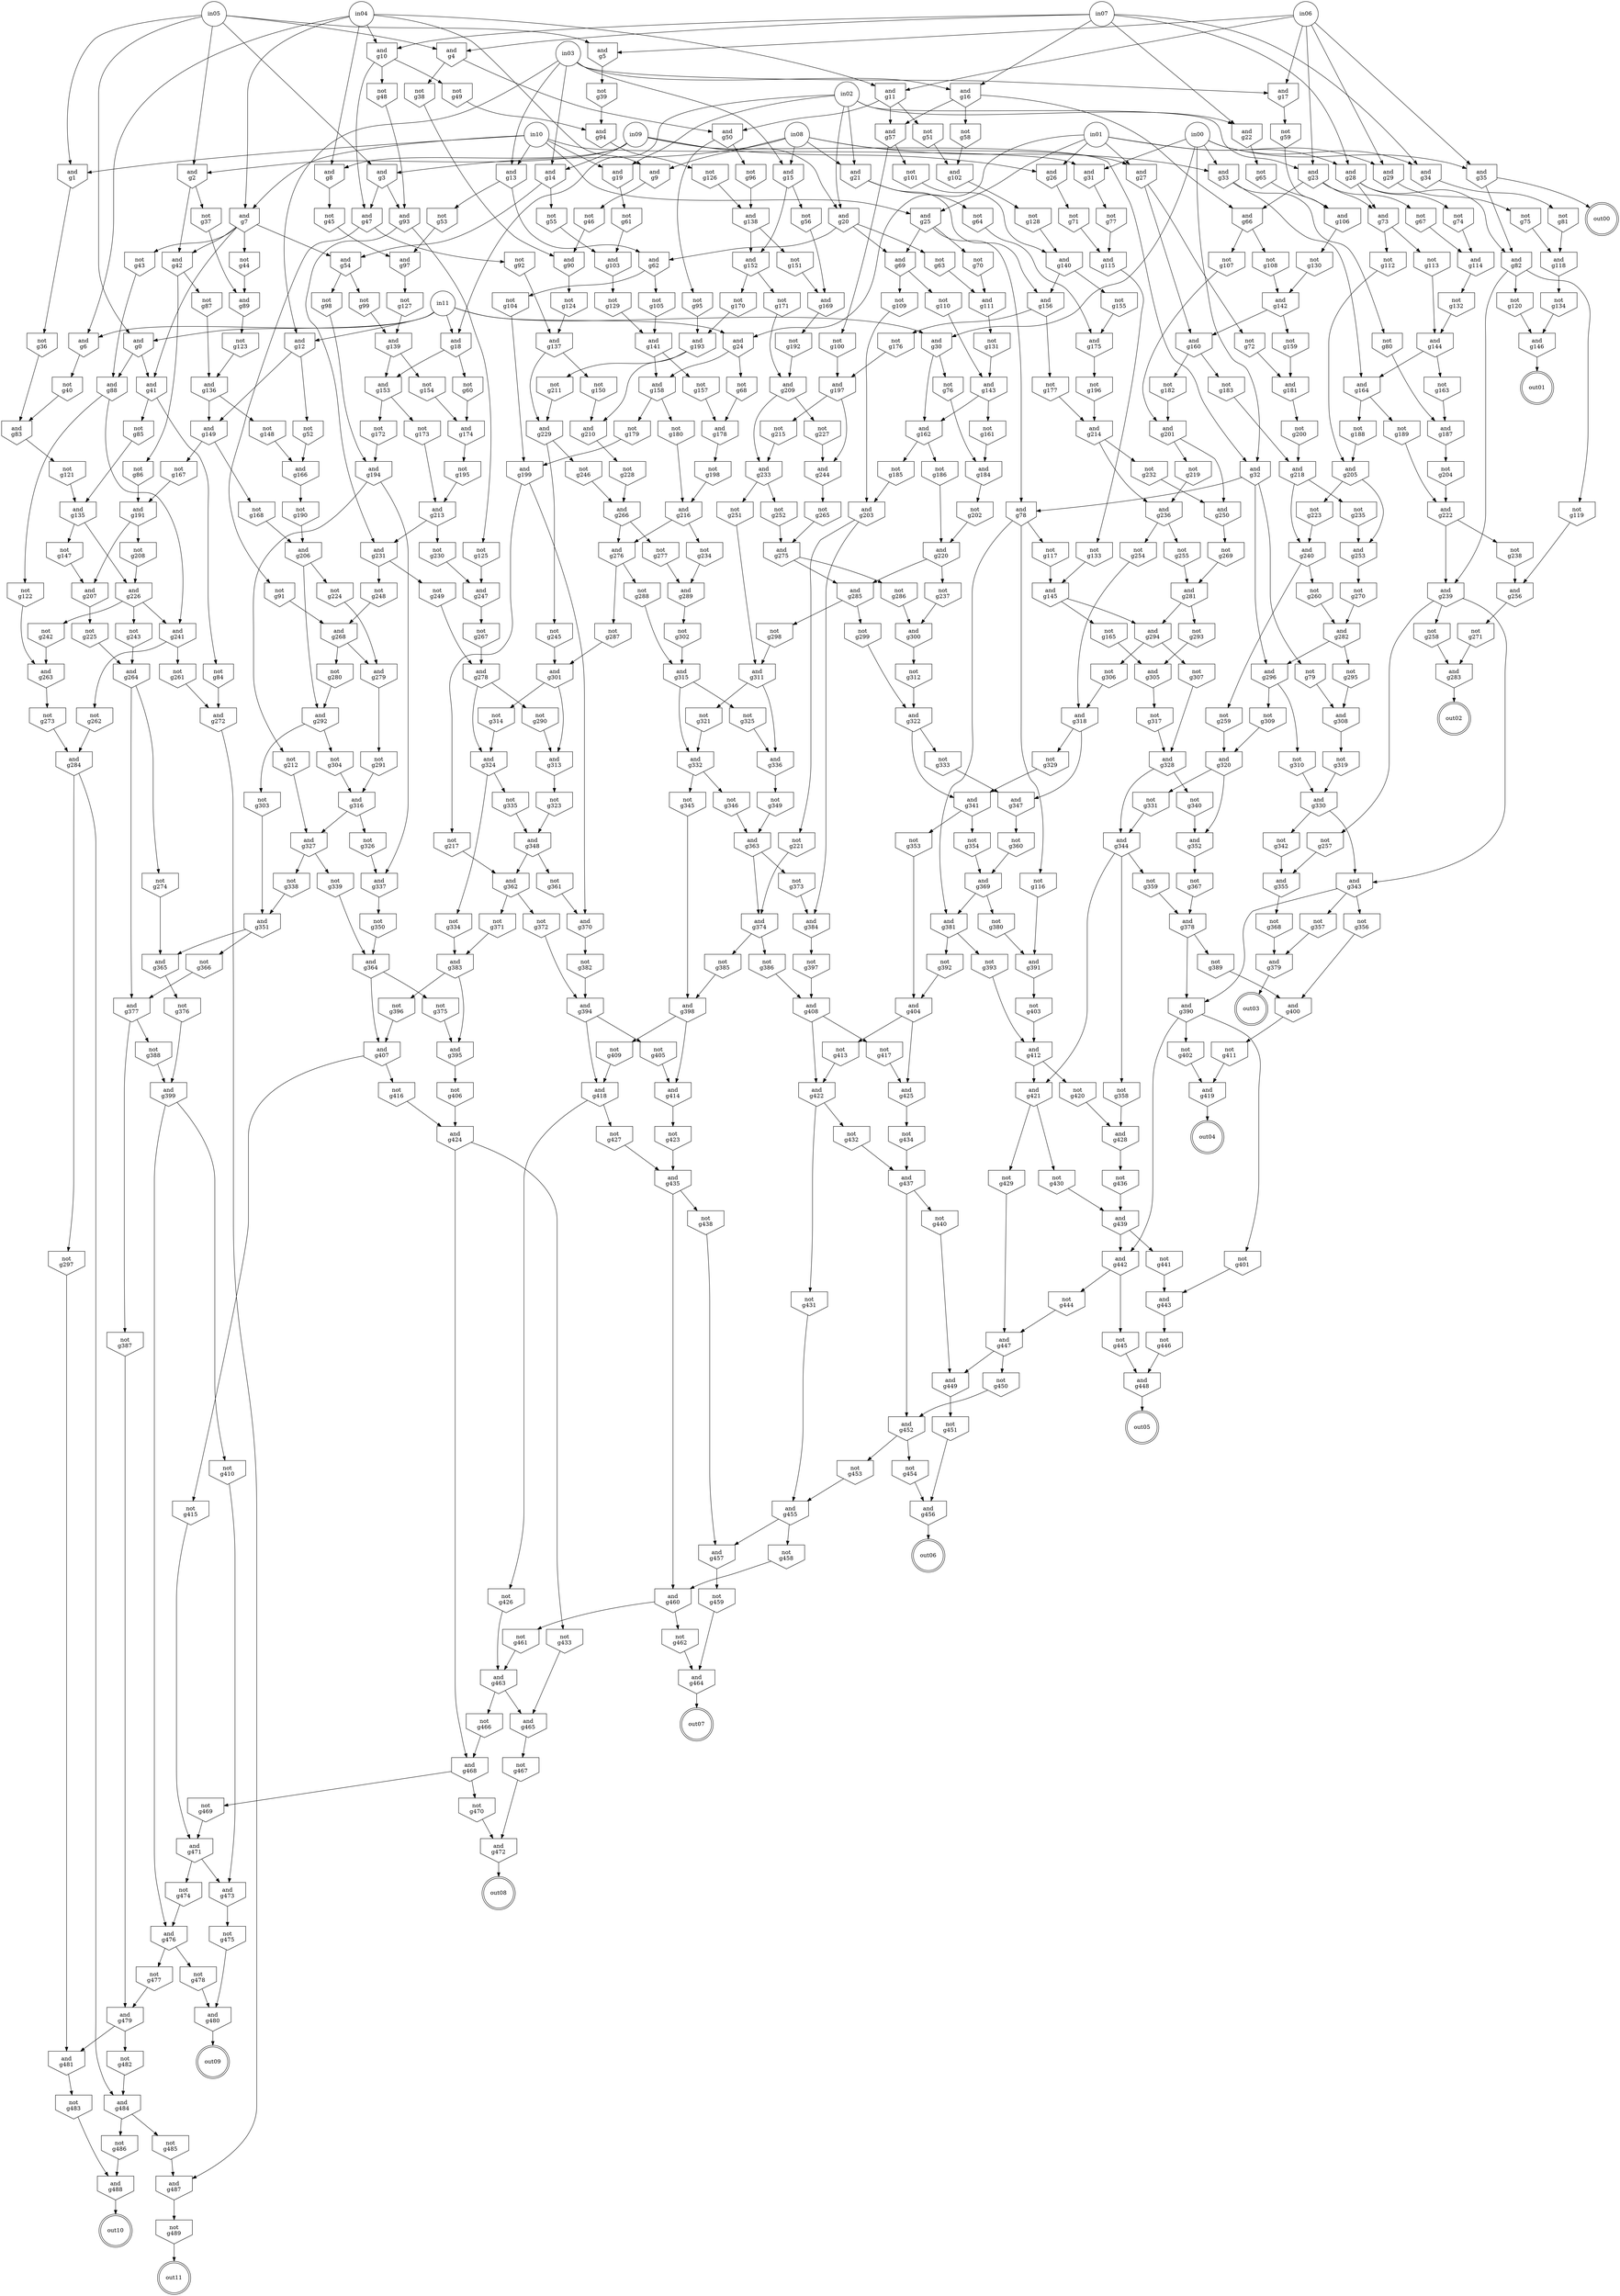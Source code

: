 strict digraph "" {
in11 [label="in11", shape=circle];
in10 [label="in10", shape=circle];
in09 [label="in09", shape=circle];
in08 [label="in08", shape=circle];
in07 [label="in07", shape=circle];
in06 [label="in06", shape=circle];
in05 [label="in05", shape=circle];
in04 [label="in04", shape=circle];
in03 [label="in03", shape=circle];
in02 [label="in02", shape=circle];
in01 [label="in01", shape=circle];
in00 [label="in00", shape=circle];
g0 [label="and\ng0", shape=invhouse];
g1 [label="and\ng1", shape=invhouse];
g2 [label="and\ng2", shape=invhouse];
g3 [label="and\ng3", shape=invhouse];
g4 [label="and\ng4", shape=invhouse];
g5 [label="and\ng5", shape=invhouse];
g6 [label="and\ng6", shape=invhouse];
g7 [label="and\ng7", shape=invhouse];
g8 [label="and\ng8", shape=invhouse];
g9 [label="and\ng9", shape=invhouse];
g10 [label="and\ng10", shape=invhouse];
g11 [label="and\ng11", shape=invhouse];
g12 [label="and\ng12", shape=invhouse];
g13 [label="and\ng13", shape=invhouse];
g14 [label="and\ng14", shape=invhouse];
g15 [label="and\ng15", shape=invhouse];
g16 [label="and\ng16", shape=invhouse];
g17 [label="and\ng17", shape=invhouse];
g18 [label="and\ng18", shape=invhouse];
g19 [label="and\ng19", shape=invhouse];
g20 [label="and\ng20", shape=invhouse];
g21 [label="and\ng21", shape=invhouse];
g22 [label="and\ng22", shape=invhouse];
g23 [label="and\ng23", shape=invhouse];
g24 [label="and\ng24", shape=invhouse];
g25 [label="and\ng25", shape=invhouse];
g26 [label="and\ng26", shape=invhouse];
g27 [label="and\ng27", shape=invhouse];
g28 [label="and\ng28", shape=invhouse];
g29 [label="and\ng29", shape=invhouse];
g30 [label="and\ng30", shape=invhouse];
g31 [label="and\ng31", shape=invhouse];
g32 [label="and\ng32", shape=invhouse];
g33 [label="and\ng33", shape=invhouse];
g34 [label="and\ng34", shape=invhouse];
g35 [label="and\ng35", shape=invhouse];
g36 [label="not\ng36", shape=invhouse];
g37 [label="not\ng37", shape=invhouse];
g38 [label="not\ng38", shape=invhouse];
g39 [label="not\ng39", shape=invhouse];
g40 [label="not\ng40", shape=invhouse];
g41 [label="and\ng41", shape=invhouse];
g42 [label="and\ng42", shape=invhouse];
g43 [label="not\ng43", shape=invhouse];
g44 [label="not\ng44", shape=invhouse];
g45 [label="not\ng45", shape=invhouse];
g46 [label="not\ng46", shape=invhouse];
g47 [label="and\ng47", shape=invhouse];
g48 [label="not\ng48", shape=invhouse];
g49 [label="not\ng49", shape=invhouse];
g50 [label="and\ng50", shape=invhouse];
g51 [label="not\ng51", shape=invhouse];
g52 [label="not\ng52", shape=invhouse];
g53 [label="not\ng53", shape=invhouse];
g54 [label="and\ng54", shape=invhouse];
g55 [label="not\ng55", shape=invhouse];
g56 [label="not\ng56", shape=invhouse];
g57 [label="and\ng57", shape=invhouse];
g58 [label="not\ng58", shape=invhouse];
g59 [label="not\ng59", shape=invhouse];
g60 [label="not\ng60", shape=invhouse];
g61 [label="not\ng61", shape=invhouse];
g62 [label="and\ng62", shape=invhouse];
g63 [label="not\ng63", shape=invhouse];
g64 [label="not\ng64", shape=invhouse];
g65 [label="not\ng65", shape=invhouse];
g66 [label="and\ng66", shape=invhouse];
g67 [label="not\ng67", shape=invhouse];
g68 [label="not\ng68", shape=invhouse];
g69 [label="and\ng69", shape=invhouse];
g70 [label="not\ng70", shape=invhouse];
g71 [label="not\ng71", shape=invhouse];
g72 [label="not\ng72", shape=invhouse];
g73 [label="and\ng73", shape=invhouse];
g74 [label="not\ng74", shape=invhouse];
g75 [label="not\ng75", shape=invhouse];
g76 [label="not\ng76", shape=invhouse];
g77 [label="not\ng77", shape=invhouse];
g78 [label="and\ng78", shape=invhouse];
g79 [label="not\ng79", shape=invhouse];
g80 [label="not\ng80", shape=invhouse];
g81 [label="not\ng81", shape=invhouse];
g82 [label="and\ng82", shape=invhouse];
out00 [label="out00", shape=doublecircle];
g83 [label="and\ng83", shape=invhouse];
g84 [label="not\ng84", shape=invhouse];
g85 [label="not\ng85", shape=invhouse];
g86 [label="not\ng86", shape=invhouse];
g87 [label="not\ng87", shape=invhouse];
g88 [label="and\ng88", shape=invhouse];
g89 [label="and\ng89", shape=invhouse];
g90 [label="and\ng90", shape=invhouse];
g91 [label="not\ng91", shape=invhouse];
g92 [label="not\ng92", shape=invhouse];
g93 [label="and\ng93", shape=invhouse];
g94 [label="and\ng94", shape=invhouse];
g95 [label="not\ng95", shape=invhouse];
g96 [label="not\ng96", shape=invhouse];
g97 [label="and\ng97", shape=invhouse];
g98 [label="not\ng98", shape=invhouse];
g99 [label="not\ng99", shape=invhouse];
g100 [label="not\ng100", shape=invhouse];
g101 [label="not\ng101", shape=invhouse];
g102 [label="and\ng102", shape=invhouse];
g103 [label="and\ng103", shape=invhouse];
g104 [label="not\ng104", shape=invhouse];
g105 [label="not\ng105", shape=invhouse];
g106 [label="and\ng106", shape=invhouse];
g107 [label="not\ng107", shape=invhouse];
g108 [label="not\ng108", shape=invhouse];
g109 [label="not\ng109", shape=invhouse];
g110 [label="not\ng110", shape=invhouse];
g111 [label="and\ng111", shape=invhouse];
g112 [label="not\ng112", shape=invhouse];
g113 [label="not\ng113", shape=invhouse];
g114 [label="and\ng114", shape=invhouse];
g115 [label="and\ng115", shape=invhouse];
g116 [label="not\ng116", shape=invhouse];
g117 [label="not\ng117", shape=invhouse];
g118 [label="and\ng118", shape=invhouse];
g119 [label="not\ng119", shape=invhouse];
g120 [label="not\ng120", shape=invhouse];
g121 [label="not\ng121", shape=invhouse];
g122 [label="not\ng122", shape=invhouse];
g123 [label="not\ng123", shape=invhouse];
g124 [label="not\ng124", shape=invhouse];
g125 [label="not\ng125", shape=invhouse];
g126 [label="not\ng126", shape=invhouse];
g127 [label="not\ng127", shape=invhouse];
g128 [label="not\ng128", shape=invhouse];
g129 [label="not\ng129", shape=invhouse];
g130 [label="not\ng130", shape=invhouse];
g131 [label="not\ng131", shape=invhouse];
g132 [label="not\ng132", shape=invhouse];
g133 [label="not\ng133", shape=invhouse];
g134 [label="not\ng134", shape=invhouse];
g135 [label="and\ng135", shape=invhouse];
g136 [label="and\ng136", shape=invhouse];
g137 [label="and\ng137", shape=invhouse];
g138 [label="and\ng138", shape=invhouse];
g139 [label="and\ng139", shape=invhouse];
g140 [label="and\ng140", shape=invhouse];
g141 [label="and\ng141", shape=invhouse];
g142 [label="and\ng142", shape=invhouse];
g143 [label="and\ng143", shape=invhouse];
g144 [label="and\ng144", shape=invhouse];
g145 [label="and\ng145", shape=invhouse];
g146 [label="and\ng146", shape=invhouse];
g147 [label="not\ng147", shape=invhouse];
g148 [label="not\ng148", shape=invhouse];
g149 [label="and\ng149", shape=invhouse];
g150 [label="not\ng150", shape=invhouse];
g151 [label="not\ng151", shape=invhouse];
g152 [label="and\ng152", shape=invhouse];
g153 [label="and\ng153", shape=invhouse];
g154 [label="not\ng154", shape=invhouse];
g155 [label="not\ng155", shape=invhouse];
g156 [label="and\ng156", shape=invhouse];
g157 [label="not\ng157", shape=invhouse];
g158 [label="and\ng158", shape=invhouse];
g159 [label="not\ng159", shape=invhouse];
g160 [label="and\ng160", shape=invhouse];
g161 [label="not\ng161", shape=invhouse];
g162 [label="and\ng162", shape=invhouse];
g163 [label="not\ng163", shape=invhouse];
g164 [label="and\ng164", shape=invhouse];
g165 [label="not\ng165", shape=invhouse];
out01 [label="out01", shape=doublecircle];
g166 [label="and\ng166", shape=invhouse];
g167 [label="not\ng167", shape=invhouse];
g168 [label="not\ng168", shape=invhouse];
g169 [label="and\ng169", shape=invhouse];
g170 [label="not\ng170", shape=invhouse];
g171 [label="not\ng171", shape=invhouse];
g172 [label="not\ng172", shape=invhouse];
g173 [label="not\ng173", shape=invhouse];
g174 [label="and\ng174", shape=invhouse];
g175 [label="and\ng175", shape=invhouse];
g176 [label="not\ng176", shape=invhouse];
g177 [label="not\ng177", shape=invhouse];
g178 [label="and\ng178", shape=invhouse];
g179 [label="not\ng179", shape=invhouse];
g180 [label="not\ng180", shape=invhouse];
g181 [label="and\ng181", shape=invhouse];
g182 [label="not\ng182", shape=invhouse];
g183 [label="not\ng183", shape=invhouse];
g184 [label="and\ng184", shape=invhouse];
g185 [label="not\ng185", shape=invhouse];
g186 [label="not\ng186", shape=invhouse];
g187 [label="and\ng187", shape=invhouse];
g188 [label="not\ng188", shape=invhouse];
g189 [label="not\ng189", shape=invhouse];
g190 [label="not\ng190", shape=invhouse];
g191 [label="and\ng191", shape=invhouse];
g192 [label="not\ng192", shape=invhouse];
g193 [label="and\ng193", shape=invhouse];
g194 [label="and\ng194", shape=invhouse];
g195 [label="not\ng195", shape=invhouse];
g196 [label="not\ng196", shape=invhouse];
g197 [label="and\ng197", shape=invhouse];
g198 [label="not\ng198", shape=invhouse];
g199 [label="and\ng199", shape=invhouse];
g200 [label="not\ng200", shape=invhouse];
g201 [label="and\ng201", shape=invhouse];
g202 [label="not\ng202", shape=invhouse];
g203 [label="and\ng203", shape=invhouse];
g204 [label="not\ng204", shape=invhouse];
g205 [label="and\ng205", shape=invhouse];
g206 [label="and\ng206", shape=invhouse];
g207 [label="and\ng207", shape=invhouse];
g208 [label="not\ng208", shape=invhouse];
g209 [label="and\ng209", shape=invhouse];
g210 [label="and\ng210", shape=invhouse];
g211 [label="not\ng211", shape=invhouse];
g212 [label="not\ng212", shape=invhouse];
g213 [label="and\ng213", shape=invhouse];
g214 [label="and\ng214", shape=invhouse];
g215 [label="not\ng215", shape=invhouse];
g216 [label="and\ng216", shape=invhouse];
g217 [label="not\ng217", shape=invhouse];
g218 [label="and\ng218", shape=invhouse];
g219 [label="not\ng219", shape=invhouse];
g220 [label="and\ng220", shape=invhouse];
g221 [label="not\ng221", shape=invhouse];
g222 [label="and\ng222", shape=invhouse];
g223 [label="not\ng223", shape=invhouse];
g224 [label="not\ng224", shape=invhouse];
g225 [label="not\ng225", shape=invhouse];
g226 [label="and\ng226", shape=invhouse];
g227 [label="not\ng227", shape=invhouse];
g228 [label="not\ng228", shape=invhouse];
g229 [label="and\ng229", shape=invhouse];
g230 [label="not\ng230", shape=invhouse];
g231 [label="and\ng231", shape=invhouse];
g232 [label="not\ng232", shape=invhouse];
g233 [label="and\ng233", shape=invhouse];
g234 [label="not\ng234", shape=invhouse];
g235 [label="not\ng235", shape=invhouse];
g236 [label="and\ng236", shape=invhouse];
g237 [label="not\ng237", shape=invhouse];
g238 [label="not\ng238", shape=invhouse];
g239 [label="and\ng239", shape=invhouse];
g240 [label="and\ng240", shape=invhouse];
g241 [label="and\ng241", shape=invhouse];
g242 [label="not\ng242", shape=invhouse];
g243 [label="not\ng243", shape=invhouse];
g244 [label="and\ng244", shape=invhouse];
g245 [label="not\ng245", shape=invhouse];
g246 [label="not\ng246", shape=invhouse];
g247 [label="and\ng247", shape=invhouse];
g248 [label="not\ng248", shape=invhouse];
g249 [label="not\ng249", shape=invhouse];
g250 [label="and\ng250", shape=invhouse];
g251 [label="not\ng251", shape=invhouse];
g252 [label="not\ng252", shape=invhouse];
g253 [label="and\ng253", shape=invhouse];
g254 [label="not\ng254", shape=invhouse];
g255 [label="not\ng255", shape=invhouse];
g256 [label="and\ng256", shape=invhouse];
g257 [label="not\ng257", shape=invhouse];
g258 [label="not\ng258", shape=invhouse];
g259 [label="not\ng259", shape=invhouse];
g260 [label="not\ng260", shape=invhouse];
g261 [label="not\ng261", shape=invhouse];
g262 [label="not\ng262", shape=invhouse];
g263 [label="and\ng263", shape=invhouse];
g264 [label="and\ng264", shape=invhouse];
g265 [label="not\ng265", shape=invhouse];
g266 [label="and\ng266", shape=invhouse];
g267 [label="not\ng267", shape=invhouse];
g268 [label="and\ng268", shape=invhouse];
g269 [label="not\ng269", shape=invhouse];
g270 [label="not\ng270", shape=invhouse];
g271 [label="not\ng271", shape=invhouse];
g272 [label="and\ng272", shape=invhouse];
g273 [label="not\ng273", shape=invhouse];
g274 [label="not\ng274", shape=invhouse];
g275 [label="and\ng275", shape=invhouse];
g276 [label="and\ng276", shape=invhouse];
g277 [label="not\ng277", shape=invhouse];
g278 [label="and\ng278", shape=invhouse];
g279 [label="and\ng279", shape=invhouse];
g280 [label="not\ng280", shape=invhouse];
g281 [label="and\ng281", shape=invhouse];
g282 [label="and\ng282", shape=invhouse];
g283 [label="and\ng283", shape=invhouse];
g284 [label="and\ng284", shape=invhouse];
g285 [label="and\ng285", shape=invhouse];
g286 [label="not\ng286", shape=invhouse];
g287 [label="not\ng287", shape=invhouse];
g288 [label="not\ng288", shape=invhouse];
g289 [label="and\ng289", shape=invhouse];
g290 [label="not\ng290", shape=invhouse];
g291 [label="not\ng291", shape=invhouse];
g292 [label="and\ng292", shape=invhouse];
g293 [label="not\ng293", shape=invhouse];
g294 [label="and\ng294", shape=invhouse];
g295 [label="not\ng295", shape=invhouse];
g296 [label="and\ng296", shape=invhouse];
out02 [label="out02", shape=doublecircle];
g297 [label="not\ng297", shape=invhouse];
g298 [label="not\ng298", shape=invhouse];
g299 [label="not\ng299", shape=invhouse];
g300 [label="and\ng300", shape=invhouse];
g301 [label="and\ng301", shape=invhouse];
g302 [label="not\ng302", shape=invhouse];
g303 [label="not\ng303", shape=invhouse];
g304 [label="not\ng304", shape=invhouse];
g305 [label="and\ng305", shape=invhouse];
g306 [label="not\ng306", shape=invhouse];
g307 [label="not\ng307", shape=invhouse];
g308 [label="and\ng308", shape=invhouse];
g309 [label="not\ng309", shape=invhouse];
g310 [label="not\ng310", shape=invhouse];
g311 [label="and\ng311", shape=invhouse];
g312 [label="not\ng312", shape=invhouse];
g313 [label="and\ng313", shape=invhouse];
g314 [label="not\ng314", shape=invhouse];
g315 [label="and\ng315", shape=invhouse];
g316 [label="and\ng316", shape=invhouse];
g317 [label="not\ng317", shape=invhouse];
g318 [label="and\ng318", shape=invhouse];
g319 [label="not\ng319", shape=invhouse];
g320 [label="and\ng320", shape=invhouse];
g321 [label="not\ng321", shape=invhouse];
g322 [label="and\ng322", shape=invhouse];
g323 [label="not\ng323", shape=invhouse];
g324 [label="and\ng324", shape=invhouse];
g325 [label="not\ng325", shape=invhouse];
g326 [label="not\ng326", shape=invhouse];
g327 [label="and\ng327", shape=invhouse];
g328 [label="and\ng328", shape=invhouse];
g329 [label="not\ng329", shape=invhouse];
g330 [label="and\ng330", shape=invhouse];
g331 [label="not\ng331", shape=invhouse];
g332 [label="and\ng332", shape=invhouse];
g333 [label="not\ng333", shape=invhouse];
g334 [label="not\ng334", shape=invhouse];
g335 [label="not\ng335", shape=invhouse];
g336 [label="and\ng336", shape=invhouse];
g337 [label="and\ng337", shape=invhouse];
g338 [label="not\ng338", shape=invhouse];
g339 [label="not\ng339", shape=invhouse];
g340 [label="not\ng340", shape=invhouse];
g341 [label="and\ng341", shape=invhouse];
g342 [label="not\ng342", shape=invhouse];
g343 [label="and\ng343", shape=invhouse];
g344 [label="and\ng344", shape=invhouse];
g345 [label="not\ng345", shape=invhouse];
g346 [label="not\ng346", shape=invhouse];
g347 [label="and\ng347", shape=invhouse];
g348 [label="and\ng348", shape=invhouse];
g349 [label="not\ng349", shape=invhouse];
g350 [label="not\ng350", shape=invhouse];
g351 [label="and\ng351", shape=invhouse];
g352 [label="and\ng352", shape=invhouse];
g353 [label="not\ng353", shape=invhouse];
g354 [label="not\ng354", shape=invhouse];
g355 [label="and\ng355", shape=invhouse];
g356 [label="not\ng356", shape=invhouse];
g357 [label="not\ng357", shape=invhouse];
g358 [label="not\ng358", shape=invhouse];
g359 [label="not\ng359", shape=invhouse];
g360 [label="not\ng360", shape=invhouse];
g361 [label="not\ng361", shape=invhouse];
g362 [label="and\ng362", shape=invhouse];
g363 [label="and\ng363", shape=invhouse];
g364 [label="and\ng364", shape=invhouse];
g365 [label="and\ng365", shape=invhouse];
g366 [label="not\ng366", shape=invhouse];
g367 [label="not\ng367", shape=invhouse];
g368 [label="not\ng368", shape=invhouse];
g369 [label="and\ng369", shape=invhouse];
g370 [label="and\ng370", shape=invhouse];
g371 [label="not\ng371", shape=invhouse];
g372 [label="not\ng372", shape=invhouse];
g373 [label="not\ng373", shape=invhouse];
g374 [label="and\ng374", shape=invhouse];
g375 [label="not\ng375", shape=invhouse];
g376 [label="not\ng376", shape=invhouse];
g377 [label="and\ng377", shape=invhouse];
g378 [label="and\ng378", shape=invhouse];
g379 [label="and\ng379", shape=invhouse];
g380 [label="not\ng380", shape=invhouse];
g381 [label="and\ng381", shape=invhouse];
g382 [label="not\ng382", shape=invhouse];
g383 [label="and\ng383", shape=invhouse];
g384 [label="and\ng384", shape=invhouse];
g385 [label="not\ng385", shape=invhouse];
g386 [label="not\ng386", shape=invhouse];
g387 [label="not\ng387", shape=invhouse];
g388 [label="not\ng388", shape=invhouse];
g389 [label="not\ng389", shape=invhouse];
g390 [label="and\ng390", shape=invhouse];
out03 [label="out03", shape=doublecircle];
g391 [label="and\ng391", shape=invhouse];
g392 [label="not\ng392", shape=invhouse];
g393 [label="not\ng393", shape=invhouse];
g394 [label="and\ng394", shape=invhouse];
g395 [label="and\ng395", shape=invhouse];
g396 [label="not\ng396", shape=invhouse];
g397 [label="not\ng397", shape=invhouse];
g398 [label="and\ng398", shape=invhouse];
g399 [label="and\ng399", shape=invhouse];
g400 [label="and\ng400", shape=invhouse];
g401 [label="not\ng401", shape=invhouse];
g402 [label="not\ng402", shape=invhouse];
g403 [label="not\ng403", shape=invhouse];
g404 [label="and\ng404", shape=invhouse];
g405 [label="not\ng405", shape=invhouse];
g406 [label="not\ng406", shape=invhouse];
g407 [label="and\ng407", shape=invhouse];
g408 [label="and\ng408", shape=invhouse];
g409 [label="not\ng409", shape=invhouse];
g410 [label="not\ng410", shape=invhouse];
g411 [label="not\ng411", shape=invhouse];
g412 [label="and\ng412", shape=invhouse];
g413 [label="not\ng413", shape=invhouse];
g414 [label="and\ng414", shape=invhouse];
g415 [label="not\ng415", shape=invhouse];
g416 [label="not\ng416", shape=invhouse];
g417 [label="not\ng417", shape=invhouse];
g418 [label="and\ng418", shape=invhouse];
g419 [label="and\ng419", shape=invhouse];
g420 [label="not\ng420", shape=invhouse];
g421 [label="and\ng421", shape=invhouse];
g422 [label="and\ng422", shape=invhouse];
g423 [label="not\ng423", shape=invhouse];
g424 [label="and\ng424", shape=invhouse];
g425 [label="and\ng425", shape=invhouse];
g426 [label="not\ng426", shape=invhouse];
g427 [label="not\ng427", shape=invhouse];
out04 [label="out04", shape=doublecircle];
g428 [label="and\ng428", shape=invhouse];
g429 [label="not\ng429", shape=invhouse];
g430 [label="not\ng430", shape=invhouse];
g431 [label="not\ng431", shape=invhouse];
g432 [label="not\ng432", shape=invhouse];
g433 [label="not\ng433", shape=invhouse];
g434 [label="not\ng434", shape=invhouse];
g435 [label="and\ng435", shape=invhouse];
g436 [label="not\ng436", shape=invhouse];
g437 [label="and\ng437", shape=invhouse];
g438 [label="not\ng438", shape=invhouse];
g439 [label="and\ng439", shape=invhouse];
g440 [label="not\ng440", shape=invhouse];
g441 [label="not\ng441", shape=invhouse];
g442 [label="and\ng442", shape=invhouse];
g443 [label="and\ng443", shape=invhouse];
g444 [label="not\ng444", shape=invhouse];
g445 [label="not\ng445", shape=invhouse];
g446 [label="not\ng446", shape=invhouse];
g447 [label="and\ng447", shape=invhouse];
g448 [label="and\ng448", shape=invhouse];
g449 [label="and\ng449", shape=invhouse];
g450 [label="not\ng450", shape=invhouse];
out05 [label="out05", shape=doublecircle];
g451 [label="not\ng451", shape=invhouse];
g452 [label="and\ng452", shape=invhouse];
g453 [label="not\ng453", shape=invhouse];
g454 [label="not\ng454", shape=invhouse];
g455 [label="and\ng455", shape=invhouse];
g456 [label="and\ng456", shape=invhouse];
g457 [label="and\ng457", shape=invhouse];
g458 [label="not\ng458", shape=invhouse];
out06 [label="out06", shape=doublecircle];
g459 [label="not\ng459", shape=invhouse];
g460 [label="and\ng460", shape=invhouse];
g461 [label="not\ng461", shape=invhouse];
g462 [label="not\ng462", shape=invhouse];
g463 [label="and\ng463", shape=invhouse];
g464 [label="and\ng464", shape=invhouse];
g465 [label="and\ng465", shape=invhouse];
g466 [label="not\ng466", shape=invhouse];
out07 [label="out07", shape=doublecircle];
g467 [label="not\ng467", shape=invhouse];
g468 [label="and\ng468", shape=invhouse];
g469 [label="not\ng469", shape=invhouse];
g470 [label="not\ng470", shape=invhouse];
g471 [label="and\ng471", shape=invhouse];
g472 [label="and\ng472", shape=invhouse];
g473 [label="and\ng473", shape=invhouse];
g474 [label="not\ng474", shape=invhouse];
out08 [label="out08", shape=doublecircle];
g475 [label="not\ng475", shape=invhouse];
g476 [label="and\ng476", shape=invhouse];
g477 [label="not\ng477", shape=invhouse];
g478 [label="not\ng478", shape=invhouse];
g479 [label="and\ng479", shape=invhouse];
g480 [label="and\ng480", shape=invhouse];
g481 [label="and\ng481", shape=invhouse];
g482 [label="not\ng482", shape=invhouse];
out09 [label="out09", shape=doublecircle];
g483 [label="not\ng483", shape=invhouse];
g484 [label="and\ng484", shape=invhouse];
g485 [label="not\ng485", shape=invhouse];
g486 [label="not\ng486", shape=invhouse];
g487 [label="and\ng487", shape=invhouse];
g488 [label="and\ng488", shape=invhouse];
g489 [label="not\ng489", shape=invhouse];
out10 [label="out10", shape=doublecircle];
out11 [label="out11", shape=doublecircle];
in11 -> g6;
in11 -> g0;
in11 -> g12;
in11 -> g18;
in11 -> g24;
in11 -> g30;
in10 -> g1;
in10 -> g7;
in10 -> g13;
in10 -> g19;
in10 -> g31;
in10 -> g25;
in09 -> g2;
in09 -> g8;
in09 -> g14;
in09 -> g20;
in09 -> g26;
in09 -> g32;
in08 -> g9;
in08 -> g3;
in08 -> g15;
in08 -> g21;
in08 -> g27;
in08 -> g33;
in07 -> g10;
in07 -> g4;
in07 -> g22;
in07 -> g16;
in07 -> g34;
in07 -> g28;
in06 -> g5;
in06 -> g11;
in06 -> g17;
in06 -> g23;
in06 -> g29;
in06 -> g35;
in05 -> g0;
in05 -> g1;
in05 -> g2;
in05 -> g3;
in05 -> g4;
in05 -> g5;
in04 -> g6;
in04 -> g7;
in04 -> g8;
in04 -> g9;
in04 -> g10;
in04 -> g11;
in03 -> g12;
in03 -> g13;
in03 -> g14;
in03 -> g15;
in03 -> g16;
in03 -> g17;
in02 -> g18;
in02 -> g19;
in02 -> g20;
in02 -> g21;
in02 -> g22;
in02 -> g23;
in01 -> g24;
in01 -> g25;
in01 -> g26;
in01 -> g27;
in01 -> g28;
in01 -> g29;
in00 -> g30;
in00 -> g31;
in00 -> g32;
in00 -> g33;
in00 -> g34;
in00 -> g35;
g0 -> g88;
g0 -> g41;
g1 -> g36;
g2 -> g37;
g2 -> g42;
g3 -> g93;
g3 -> g47;
g4 -> g38;
g4 -> g50;
g5 -> g39;
g6 -> g40;
g7 -> g41;
g7 -> g42;
g7 -> g43;
g7 -> g44;
g7 -> g54;
g8 -> g45;
g9 -> g46;
g10 -> g47;
g10 -> g48;
g10 -> g49;
g11 -> g50;
g11 -> g51;
g11 -> g57;
g12 -> g149;
g12 -> g52;
g13 -> g53;
g13 -> g62;
g14 -> g54;
g14 -> g55;
g15 -> g152;
g15 -> g56;
g16 -> g57;
g16 -> g58;
g16 -> g66;
g17 -> g59;
g18 -> g60;
g18 -> g153;
g19 -> g61;
g20 -> g62;
g20 -> g63;
g20 -> g69;
g21 -> g156;
g21 -> g64;
g22 -> g65;
g23 -> g66;
g23 -> g67;
g23 -> g73;
g24 -> g158;
g24 -> g68;
g25 -> g69;
g25 -> g70;
g25 -> g78;
g26 -> g71;
g27 -> g160;
g27 -> g72;
g28 -> g73;
g28 -> g74;
g28 -> g82;
g29 -> g75;
g30 -> g162;
g30 -> g76;
g31 -> g77;
g32 -> g78;
g32 -> g296;
g32 -> g79;
g33 -> g164;
g33 -> g80;
g34 -> g81;
g35 -> g82;
g35 -> out00;
g36 -> g83;
g37 -> g89;
g38 -> g90;
g39 -> g94;
g40 -> g83;
g41 -> g84;
g41 -> g85;
g42 -> g86;
g42 -> g87;
g43 -> g88;
g44 -> g89;
g45 -> g97;
g46 -> g90;
g47 -> g91;
g47 -> g92;
g48 -> g93;
g49 -> g94;
g50 -> g95;
g50 -> g96;
g51 -> g102;
g52 -> g166;
g53 -> g97;
g54 -> g98;
g54 -> g99;
g55 -> g103;
g56 -> g169;
g57 -> g100;
g57 -> g101;
g58 -> g102;
g59 -> g106;
g60 -> g174;
g61 -> g103;
g62 -> g104;
g62 -> g105;
g63 -> g111;
g64 -> g175;
g65 -> g106;
g66 -> g107;
g66 -> g108;
g67 -> g114;
g68 -> g178;
g69 -> g109;
g69 -> g110;
g70 -> g111;
g71 -> g115;
g72 -> g181;
g73 -> g112;
g73 -> g113;
g74 -> g114;
g75 -> g118;
g76 -> g184;
g77 -> g115;
g78 -> g381;
g78 -> g116;
g78 -> g117;
g79 -> g308;
g80 -> g187;
g81 -> g118;
g82 -> g239;
g82 -> g119;
g82 -> g120;
g83 -> g121;
g84 -> g272;
g85 -> g135;
g86 -> g191;
g87 -> g136;
g88 -> g122;
g88 -> g241;
g89 -> g123;
g90 -> g124;
g91 -> g268;
g92 -> g137;
g93 -> g231;
g93 -> g125;
g94 -> g126;
g95 -> g193;
g96 -> g138;
g97 -> g127;
g98 -> g194;
g99 -> g139;
g100 -> g197;
g101 -> g140;
g102 -> g128;
g103 -> g129;
g104 -> g199;
g105 -> g141;
g106 -> g130;
g107 -> g201;
g108 -> g142;
g109 -> g203;
g110 -> g143;
g111 -> g131;
g112 -> g205;
g113 -> g144;
g114 -> g132;
g115 -> g133;
g116 -> g391;
g117 -> g145;
g118 -> g134;
g119 -> g256;
g120 -> g146;
g121 -> g135;
g122 -> g263;
g123 -> g136;
g124 -> g137;
g125 -> g247;
g126 -> g138;
g127 -> g139;
g128 -> g140;
g129 -> g141;
g130 -> g142;
g131 -> g143;
g132 -> g144;
g133 -> g145;
g134 -> g146;
g135 -> g147;
g135 -> g226;
g136 -> g148;
g136 -> g149;
g137 -> g150;
g137 -> g229;
g138 -> g151;
g138 -> g152;
g139 -> g153;
g139 -> g154;
g140 -> g155;
g140 -> g156;
g141 -> g157;
g141 -> g158;
g142 -> g159;
g142 -> g160;
g143 -> g161;
g143 -> g162;
g144 -> g163;
g144 -> g164;
g145 -> g294;
g145 -> g165;
g146 -> out01;
g147 -> g207;
g148 -> g166;
g149 -> g167;
g149 -> g168;
g150 -> g210;
g151 -> g169;
g152 -> g170;
g152 -> g171;
g153 -> g172;
g153 -> g173;
g154 -> g174;
g155 -> g175;
g156 -> g176;
g156 -> g177;
g157 -> g178;
g158 -> g179;
g158 -> g180;
g159 -> g181;
g160 -> g182;
g160 -> g183;
g161 -> g184;
g162 -> g185;
g162 -> g186;
g163 -> g187;
g164 -> g188;
g164 -> g189;
g165 -> g305;
g166 -> g190;
g167 -> g191;
g168 -> g206;
g169 -> g192;
g170 -> g193;
g171 -> g209;
g172 -> g194;
g173 -> g213;
g174 -> g195;
g175 -> g196;
g176 -> g197;
g177 -> g214;
g178 -> g198;
g179 -> g199;
g180 -> g216;
g181 -> g200;
g182 -> g201;
g183 -> g218;
g184 -> g202;
g185 -> g203;
g186 -> g220;
g187 -> g204;
g188 -> g205;
g189 -> g222;
g190 -> g206;
g191 -> g207;
g191 -> g208;
g192 -> g209;
g193 -> g210;
g193 -> g211;
g194 -> g337;
g194 -> g212;
g195 -> g213;
g196 -> g214;
g197 -> g244;
g197 -> g215;
g198 -> g216;
g199 -> g370;
g199 -> g217;
g200 -> g218;
g201 -> g250;
g201 -> g219;
g202 -> g220;
g203 -> g384;
g203 -> g221;
g204 -> g222;
g205 -> g253;
g205 -> g223;
g206 -> g224;
g206 -> g292;
g207 -> g225;
g208 -> g226;
g209 -> g227;
g209 -> g233;
g210 -> g228;
g211 -> g229;
g212 -> g327;
g213 -> g230;
g213 -> g231;
g214 -> g232;
g214 -> g236;
g215 -> g233;
g216 -> g234;
g216 -> g276;
g217 -> g362;
g218 -> g235;
g218 -> g240;
g219 -> g236;
g220 -> g237;
g220 -> g285;
g221 -> g374;
g222 -> g238;
g222 -> g239;
g223 -> g240;
g224 -> g279;
g225 -> g264;
g226 -> g241;
g226 -> g242;
g226 -> g243;
g227 -> g244;
g228 -> g266;
g229 -> g245;
g229 -> g246;
g230 -> g247;
g231 -> g248;
g231 -> g249;
g232 -> g250;
g233 -> g251;
g233 -> g252;
g234 -> g289;
g235 -> g253;
g236 -> g254;
g236 -> g255;
g237 -> g300;
g238 -> g256;
g239 -> g343;
g239 -> g257;
g239 -> g258;
g240 -> g259;
g240 -> g260;
g241 -> g261;
g241 -> g262;
g242 -> g263;
g243 -> g264;
g244 -> g265;
g245 -> g301;
g246 -> g266;
g247 -> g267;
g248 -> g268;
g249 -> g278;
g250 -> g269;
g251 -> g311;
g252 -> g275;
g253 -> g270;
g254 -> g318;
g255 -> g281;
g256 -> g271;
g257 -> g355;
g258 -> g283;
g259 -> g320;
g260 -> g282;
g261 -> g272;
g262 -> g284;
g263 -> g273;
g264 -> g274;
g264 -> g377;
g265 -> g275;
g266 -> g276;
g266 -> g277;
g267 -> g278;
g268 -> g279;
g268 -> g280;
g269 -> g281;
g270 -> g282;
g271 -> g283;
g272 -> g487;
g273 -> g284;
g274 -> g365;
g275 -> g285;
g275 -> g286;
g276 -> g287;
g276 -> g288;
g277 -> g289;
g278 -> g290;
g278 -> g324;
g279 -> g291;
g280 -> g292;
g281 -> g293;
g281 -> g294;
g282 -> g295;
g282 -> g296;
g283 -> out02;
g284 -> g297;
g284 -> g484;
g285 -> g298;
g285 -> g299;
g286 -> g300;
g287 -> g301;
g288 -> g315;
g289 -> g302;
g290 -> g313;
g291 -> g316;
g292 -> g303;
g292 -> g304;
g293 -> g305;
g294 -> g306;
g294 -> g307;
g295 -> g308;
g296 -> g309;
g296 -> g310;
g297 -> g481;
g298 -> g311;
g299 -> g322;
g300 -> g312;
g301 -> g313;
g301 -> g314;
g302 -> g315;
g303 -> g351;
g304 -> g316;
g305 -> g317;
g306 -> g318;
g307 -> g328;
g308 -> g319;
g309 -> g320;
g310 -> g330;
g311 -> g336;
g311 -> g321;
g312 -> g322;
g313 -> g323;
g314 -> g324;
g315 -> g325;
g315 -> g332;
g316 -> g326;
g316 -> g327;
g317 -> g328;
g318 -> g347;
g318 -> g329;
g319 -> g330;
g320 -> g352;
g320 -> g331;
g321 -> g332;
g322 -> g333;
g322 -> g341;
g323 -> g348;
g324 -> g334;
g324 -> g335;
g325 -> g336;
g326 -> g337;
g327 -> g338;
g327 -> g339;
g328 -> g340;
g328 -> g344;
g329 -> g341;
g330 -> g342;
g330 -> g343;
g331 -> g344;
g332 -> g345;
g332 -> g346;
g333 -> g347;
g334 -> g383;
g335 -> g348;
g336 -> g349;
g337 -> g350;
g338 -> g351;
g339 -> g364;
g340 -> g352;
g341 -> g353;
g341 -> g354;
g342 -> g355;
g343 -> g390;
g343 -> g356;
g343 -> g357;
g344 -> g421;
g344 -> g358;
g344 -> g359;
g345 -> g398;
g346 -> g363;
g347 -> g360;
g348 -> g361;
g348 -> g362;
g349 -> g363;
g350 -> g364;
g351 -> g365;
g351 -> g366;
g352 -> g367;
g353 -> g404;
g354 -> g369;
g355 -> g368;
g356 -> g400;
g357 -> g379;
g358 -> g428;
g359 -> g378;
g360 -> g369;
g361 -> g370;
g362 -> g371;
g362 -> g372;
g363 -> g373;
g363 -> g374;
g364 -> g375;
g364 -> g407;
g365 -> g376;
g366 -> g377;
g367 -> g378;
g368 -> g379;
g369 -> g380;
g369 -> g381;
g370 -> g382;
g371 -> g383;
g372 -> g394;
g373 -> g384;
g374 -> g385;
g374 -> g386;
g375 -> g395;
g376 -> g399;
g377 -> g387;
g377 -> g388;
g378 -> g389;
g378 -> g390;
g379 -> out03;
g380 -> g391;
g381 -> g392;
g381 -> g393;
g382 -> g394;
g383 -> g395;
g383 -> g396;
g384 -> g397;
g385 -> g398;
g386 -> g408;
g387 -> g479;
g388 -> g399;
g389 -> g400;
g390 -> g442;
g390 -> g401;
g390 -> g402;
g391 -> g403;
g392 -> g404;
g393 -> g412;
g394 -> g405;
g394 -> g418;
g395 -> g406;
g396 -> g407;
g397 -> g408;
g398 -> g414;
g398 -> g409;
g399 -> g410;
g399 -> g476;
g400 -> g411;
g401 -> g443;
g402 -> g419;
g403 -> g412;
g404 -> g425;
g404 -> g413;
g405 -> g414;
g406 -> g424;
g407 -> g415;
g407 -> g416;
g408 -> g417;
g408 -> g422;
g409 -> g418;
g410 -> g473;
g411 -> g419;
g412 -> g420;
g412 -> g421;
g413 -> g422;
g414 -> g423;
g415 -> g471;
g416 -> g424;
g417 -> g425;
g418 -> g426;
g418 -> g427;
g419 -> out04;
g420 -> g428;
g421 -> g429;
g421 -> g430;
g422 -> g431;
g422 -> g432;
g423 -> g435;
g424 -> g433;
g424 -> g468;
g425 -> g434;
g426 -> g463;
g427 -> g435;
g428 -> g436;
g429 -> g447;
g430 -> g439;
g431 -> g455;
g432 -> g437;
g433 -> g465;
g434 -> g437;
g435 -> g438;
g435 -> g460;
g436 -> g439;
g437 -> g440;
g437 -> g452;
g438 -> g457;
g439 -> g441;
g439 -> g442;
g440 -> g449;
g441 -> g443;
g442 -> g444;
g442 -> g445;
g443 -> g446;
g444 -> g447;
g445 -> g448;
g446 -> g448;
g447 -> g449;
g447 -> g450;
g448 -> out05;
g449 -> g451;
g450 -> g452;
g451 -> g456;
g452 -> g453;
g452 -> g454;
g453 -> g455;
g454 -> g456;
g455 -> g457;
g455 -> g458;
g456 -> out06;
g457 -> g459;
g458 -> g460;
g459 -> g464;
g460 -> g461;
g460 -> g462;
g461 -> g463;
g462 -> g464;
g463 -> g465;
g463 -> g466;
g464 -> out07;
g465 -> g467;
g466 -> g468;
g467 -> g472;
g468 -> g469;
g468 -> g470;
g469 -> g471;
g470 -> g472;
g471 -> g473;
g471 -> g474;
g472 -> out08;
g473 -> g475;
g474 -> g476;
g475 -> g480;
g476 -> g477;
g476 -> g478;
g477 -> g479;
g478 -> g480;
g479 -> g481;
g479 -> g482;
g480 -> out09;
g481 -> g483;
g482 -> g484;
g483 -> g488;
g484 -> g485;
g484 -> g486;
g485 -> g487;
g486 -> g488;
g487 -> g489;
g488 -> out10;
g489 -> out11;
}
